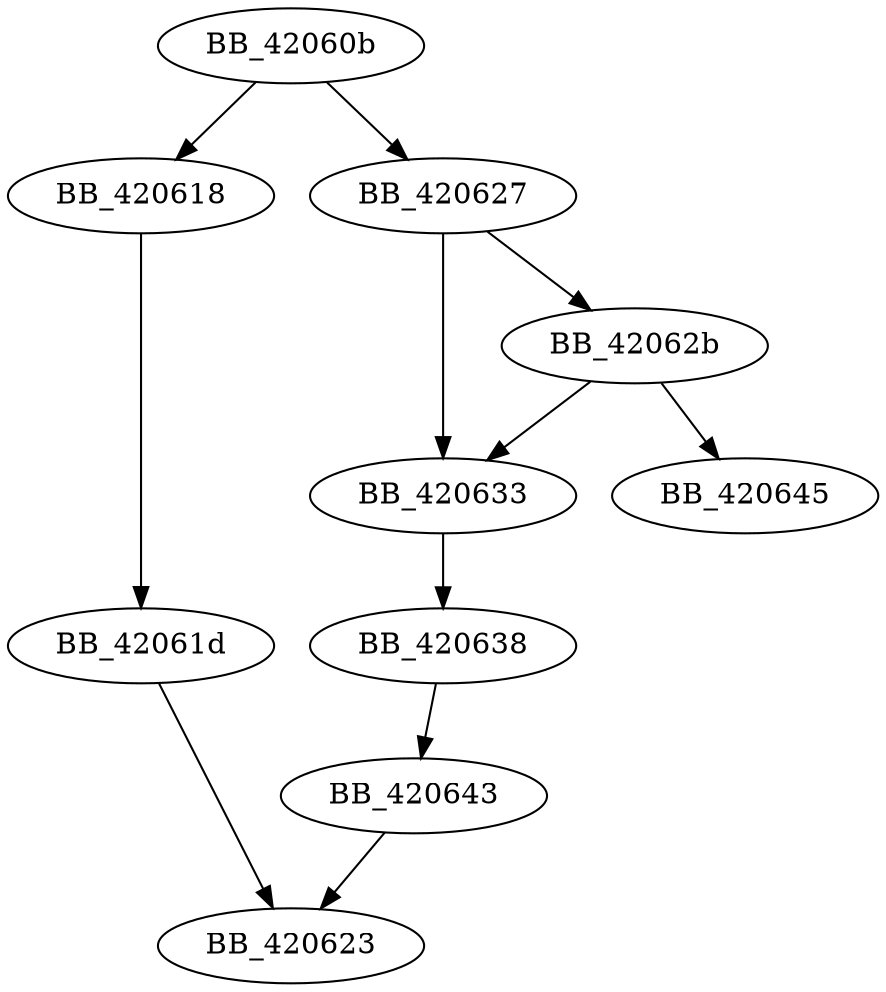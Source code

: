 DiGraph __isatty{
BB_42060b->BB_420618
BB_42060b->BB_420627
BB_420618->BB_42061d
BB_42061d->BB_420623
BB_420627->BB_42062b
BB_420627->BB_420633
BB_42062b->BB_420633
BB_42062b->BB_420645
BB_420633->BB_420638
BB_420638->BB_420643
BB_420643->BB_420623
}
